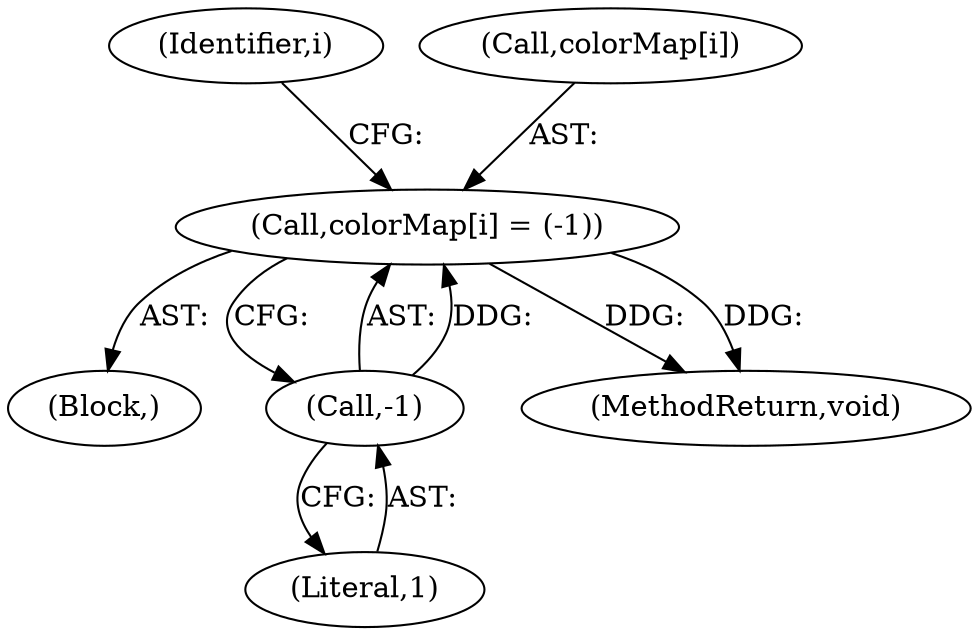 digraph "0_php-src_c395c6e5d7e8df37a21265ff76e48fe75ceb5ae6?w=1_1@array" {
"1000231" [label="(Call,colorMap[i] = (-1))"];
"1000235" [label="(Call,-1)"];
"1000235" [label="(Call,-1)"];
"1000236" [label="(Literal,1)"];
"1000230" [label="(Block,)"];
"1000229" [label="(Identifier,i)"];
"1000231" [label="(Call,colorMap[i] = (-1))"];
"1000232" [label="(Call,colorMap[i])"];
"1000467" [label="(MethodReturn,void)"];
"1000231" -> "1000230"  [label="AST: "];
"1000231" -> "1000235"  [label="CFG: "];
"1000232" -> "1000231"  [label="AST: "];
"1000235" -> "1000231"  [label="AST: "];
"1000229" -> "1000231"  [label="CFG: "];
"1000231" -> "1000467"  [label="DDG: "];
"1000231" -> "1000467"  [label="DDG: "];
"1000235" -> "1000231"  [label="DDG: "];
"1000235" -> "1000236"  [label="CFG: "];
"1000236" -> "1000235"  [label="AST: "];
}
